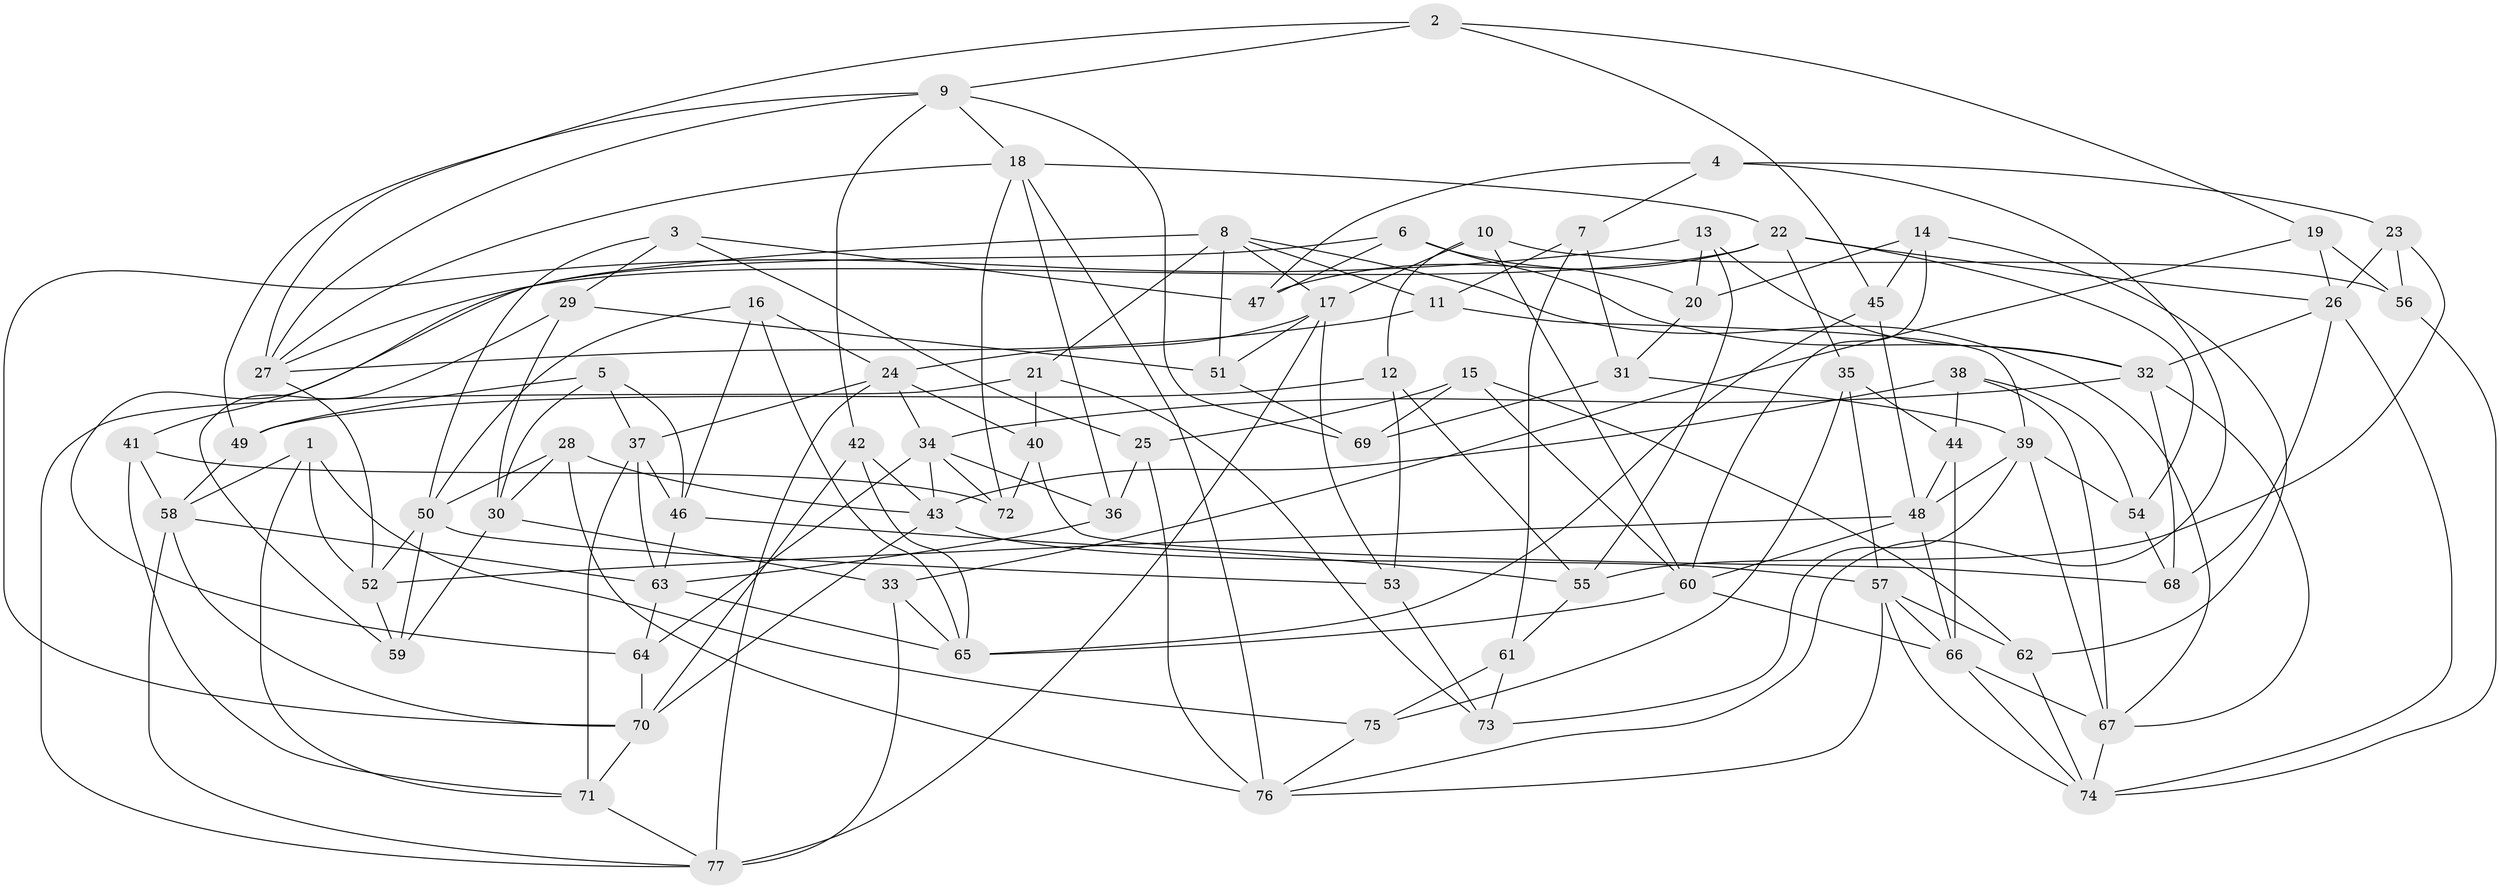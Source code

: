 // original degree distribution, {4: 1.0}
// Generated by graph-tools (version 1.1) at 2025/38/03/04/25 23:38:14]
// undirected, 77 vertices, 182 edges
graph export_dot {
  node [color=gray90,style=filled];
  1;
  2;
  3;
  4;
  5;
  6;
  7;
  8;
  9;
  10;
  11;
  12;
  13;
  14;
  15;
  16;
  17;
  18;
  19;
  20;
  21;
  22;
  23;
  24;
  25;
  26;
  27;
  28;
  29;
  30;
  31;
  32;
  33;
  34;
  35;
  36;
  37;
  38;
  39;
  40;
  41;
  42;
  43;
  44;
  45;
  46;
  47;
  48;
  49;
  50;
  51;
  52;
  53;
  54;
  55;
  56;
  57;
  58;
  59;
  60;
  61;
  62;
  63;
  64;
  65;
  66;
  67;
  68;
  69;
  70;
  71;
  72;
  73;
  74;
  75;
  76;
  77;
  1 -- 52 [weight=1.0];
  1 -- 58 [weight=1.0];
  1 -- 71 [weight=1.0];
  1 -- 75 [weight=1.0];
  2 -- 9 [weight=1.0];
  2 -- 19 [weight=1.0];
  2 -- 27 [weight=1.0];
  2 -- 45 [weight=1.0];
  3 -- 25 [weight=1.0];
  3 -- 29 [weight=1.0];
  3 -- 47 [weight=1.0];
  3 -- 50 [weight=1.0];
  4 -- 7 [weight=1.0];
  4 -- 23 [weight=1.0];
  4 -- 47 [weight=1.0];
  4 -- 76 [weight=1.0];
  5 -- 30 [weight=1.0];
  5 -- 37 [weight=1.0];
  5 -- 46 [weight=1.0];
  5 -- 49 [weight=1.0];
  6 -- 20 [weight=1.0];
  6 -- 32 [weight=1.0];
  6 -- 47 [weight=1.0];
  6 -- 64 [weight=1.0];
  7 -- 11 [weight=1.0];
  7 -- 31 [weight=1.0];
  7 -- 61 [weight=1.0];
  8 -- 11 [weight=1.0];
  8 -- 17 [weight=1.0];
  8 -- 21 [weight=1.0];
  8 -- 41 [weight=1.0];
  8 -- 51 [weight=1.0];
  8 -- 67 [weight=1.0];
  9 -- 18 [weight=1.0];
  9 -- 27 [weight=1.0];
  9 -- 42 [weight=1.0];
  9 -- 49 [weight=1.0];
  9 -- 69 [weight=1.0];
  10 -- 12 [weight=1.0];
  10 -- 17 [weight=1.0];
  10 -- 56 [weight=1.0];
  10 -- 60 [weight=1.0];
  11 -- 27 [weight=1.0];
  11 -- 39 [weight=1.0];
  12 -- 49 [weight=1.0];
  12 -- 53 [weight=1.0];
  12 -- 55 [weight=1.0];
  13 -- 20 [weight=1.0];
  13 -- 32 [weight=1.0];
  13 -- 55 [weight=1.0];
  13 -- 70 [weight=1.0];
  14 -- 20 [weight=1.0];
  14 -- 45 [weight=1.0];
  14 -- 60 [weight=1.0];
  14 -- 62 [weight=1.0];
  15 -- 25 [weight=1.0];
  15 -- 60 [weight=1.0];
  15 -- 62 [weight=1.0];
  15 -- 69 [weight=1.0];
  16 -- 24 [weight=1.0];
  16 -- 46 [weight=1.0];
  16 -- 50 [weight=1.0];
  16 -- 65 [weight=1.0];
  17 -- 24 [weight=1.0];
  17 -- 51 [weight=1.0];
  17 -- 53 [weight=1.0];
  17 -- 77 [weight=1.0];
  18 -- 22 [weight=1.0];
  18 -- 27 [weight=1.0];
  18 -- 36 [weight=1.0];
  18 -- 72 [weight=1.0];
  18 -- 76 [weight=1.0];
  19 -- 26 [weight=1.0];
  19 -- 33 [weight=1.0];
  19 -- 56 [weight=1.0];
  20 -- 31 [weight=1.0];
  21 -- 40 [weight=1.0];
  21 -- 73 [weight=1.0];
  21 -- 77 [weight=1.0];
  22 -- 26 [weight=1.0];
  22 -- 27 [weight=1.0];
  22 -- 35 [weight=1.0];
  22 -- 47 [weight=1.0];
  22 -- 54 [weight=1.0];
  23 -- 26 [weight=1.0];
  23 -- 55 [weight=1.0];
  23 -- 56 [weight=1.0];
  24 -- 34 [weight=1.0];
  24 -- 37 [weight=1.0];
  24 -- 40 [weight=1.0];
  24 -- 77 [weight=1.0];
  25 -- 36 [weight=1.0];
  25 -- 76 [weight=1.0];
  26 -- 32 [weight=1.0];
  26 -- 68 [weight=1.0];
  26 -- 74 [weight=1.0];
  27 -- 52 [weight=1.0];
  28 -- 30 [weight=1.0];
  28 -- 43 [weight=1.0];
  28 -- 50 [weight=1.0];
  28 -- 76 [weight=1.0];
  29 -- 30 [weight=1.0];
  29 -- 51 [weight=1.0];
  29 -- 59 [weight=1.0];
  30 -- 33 [weight=1.0];
  30 -- 59 [weight=2.0];
  31 -- 39 [weight=1.0];
  31 -- 69 [weight=1.0];
  32 -- 34 [weight=1.0];
  32 -- 67 [weight=1.0];
  32 -- 68 [weight=1.0];
  33 -- 65 [weight=1.0];
  33 -- 77 [weight=1.0];
  34 -- 36 [weight=1.0];
  34 -- 43 [weight=1.0];
  34 -- 64 [weight=1.0];
  34 -- 72 [weight=1.0];
  35 -- 44 [weight=1.0];
  35 -- 57 [weight=1.0];
  35 -- 75 [weight=1.0];
  36 -- 63 [weight=1.0];
  37 -- 46 [weight=1.0];
  37 -- 63 [weight=1.0];
  37 -- 71 [weight=2.0];
  38 -- 43 [weight=1.0];
  38 -- 44 [weight=1.0];
  38 -- 54 [weight=1.0];
  38 -- 67 [weight=1.0];
  39 -- 48 [weight=1.0];
  39 -- 54 [weight=1.0];
  39 -- 67 [weight=1.0];
  39 -- 73 [weight=1.0];
  40 -- 68 [weight=1.0];
  40 -- 72 [weight=1.0];
  41 -- 58 [weight=1.0];
  41 -- 71 [weight=1.0];
  41 -- 72 [weight=1.0];
  42 -- 43 [weight=1.0];
  42 -- 65 [weight=1.0];
  42 -- 70 [weight=1.0];
  43 -- 57 [weight=1.0];
  43 -- 70 [weight=1.0];
  44 -- 48 [weight=1.0];
  44 -- 66 [weight=1.0];
  45 -- 48 [weight=1.0];
  45 -- 65 [weight=1.0];
  46 -- 55 [weight=2.0];
  46 -- 63 [weight=1.0];
  48 -- 52 [weight=1.0];
  48 -- 60 [weight=1.0];
  48 -- 66 [weight=1.0];
  49 -- 58 [weight=1.0];
  50 -- 52 [weight=1.0];
  50 -- 53 [weight=1.0];
  50 -- 59 [weight=1.0];
  51 -- 69 [weight=1.0];
  52 -- 59 [weight=2.0];
  53 -- 73 [weight=1.0];
  54 -- 68 [weight=1.0];
  55 -- 61 [weight=1.0];
  56 -- 74 [weight=1.0];
  57 -- 62 [weight=1.0];
  57 -- 66 [weight=1.0];
  57 -- 74 [weight=1.0];
  57 -- 76 [weight=1.0];
  58 -- 63 [weight=1.0];
  58 -- 70 [weight=1.0];
  58 -- 77 [weight=1.0];
  60 -- 65 [weight=1.0];
  60 -- 66 [weight=1.0];
  61 -- 73 [weight=1.0];
  61 -- 75 [weight=1.0];
  62 -- 74 [weight=1.0];
  63 -- 64 [weight=1.0];
  63 -- 65 [weight=1.0];
  64 -- 70 [weight=1.0];
  66 -- 67 [weight=1.0];
  66 -- 74 [weight=1.0];
  67 -- 74 [weight=1.0];
  70 -- 71 [weight=1.0];
  71 -- 77 [weight=1.0];
  75 -- 76 [weight=1.0];
}
